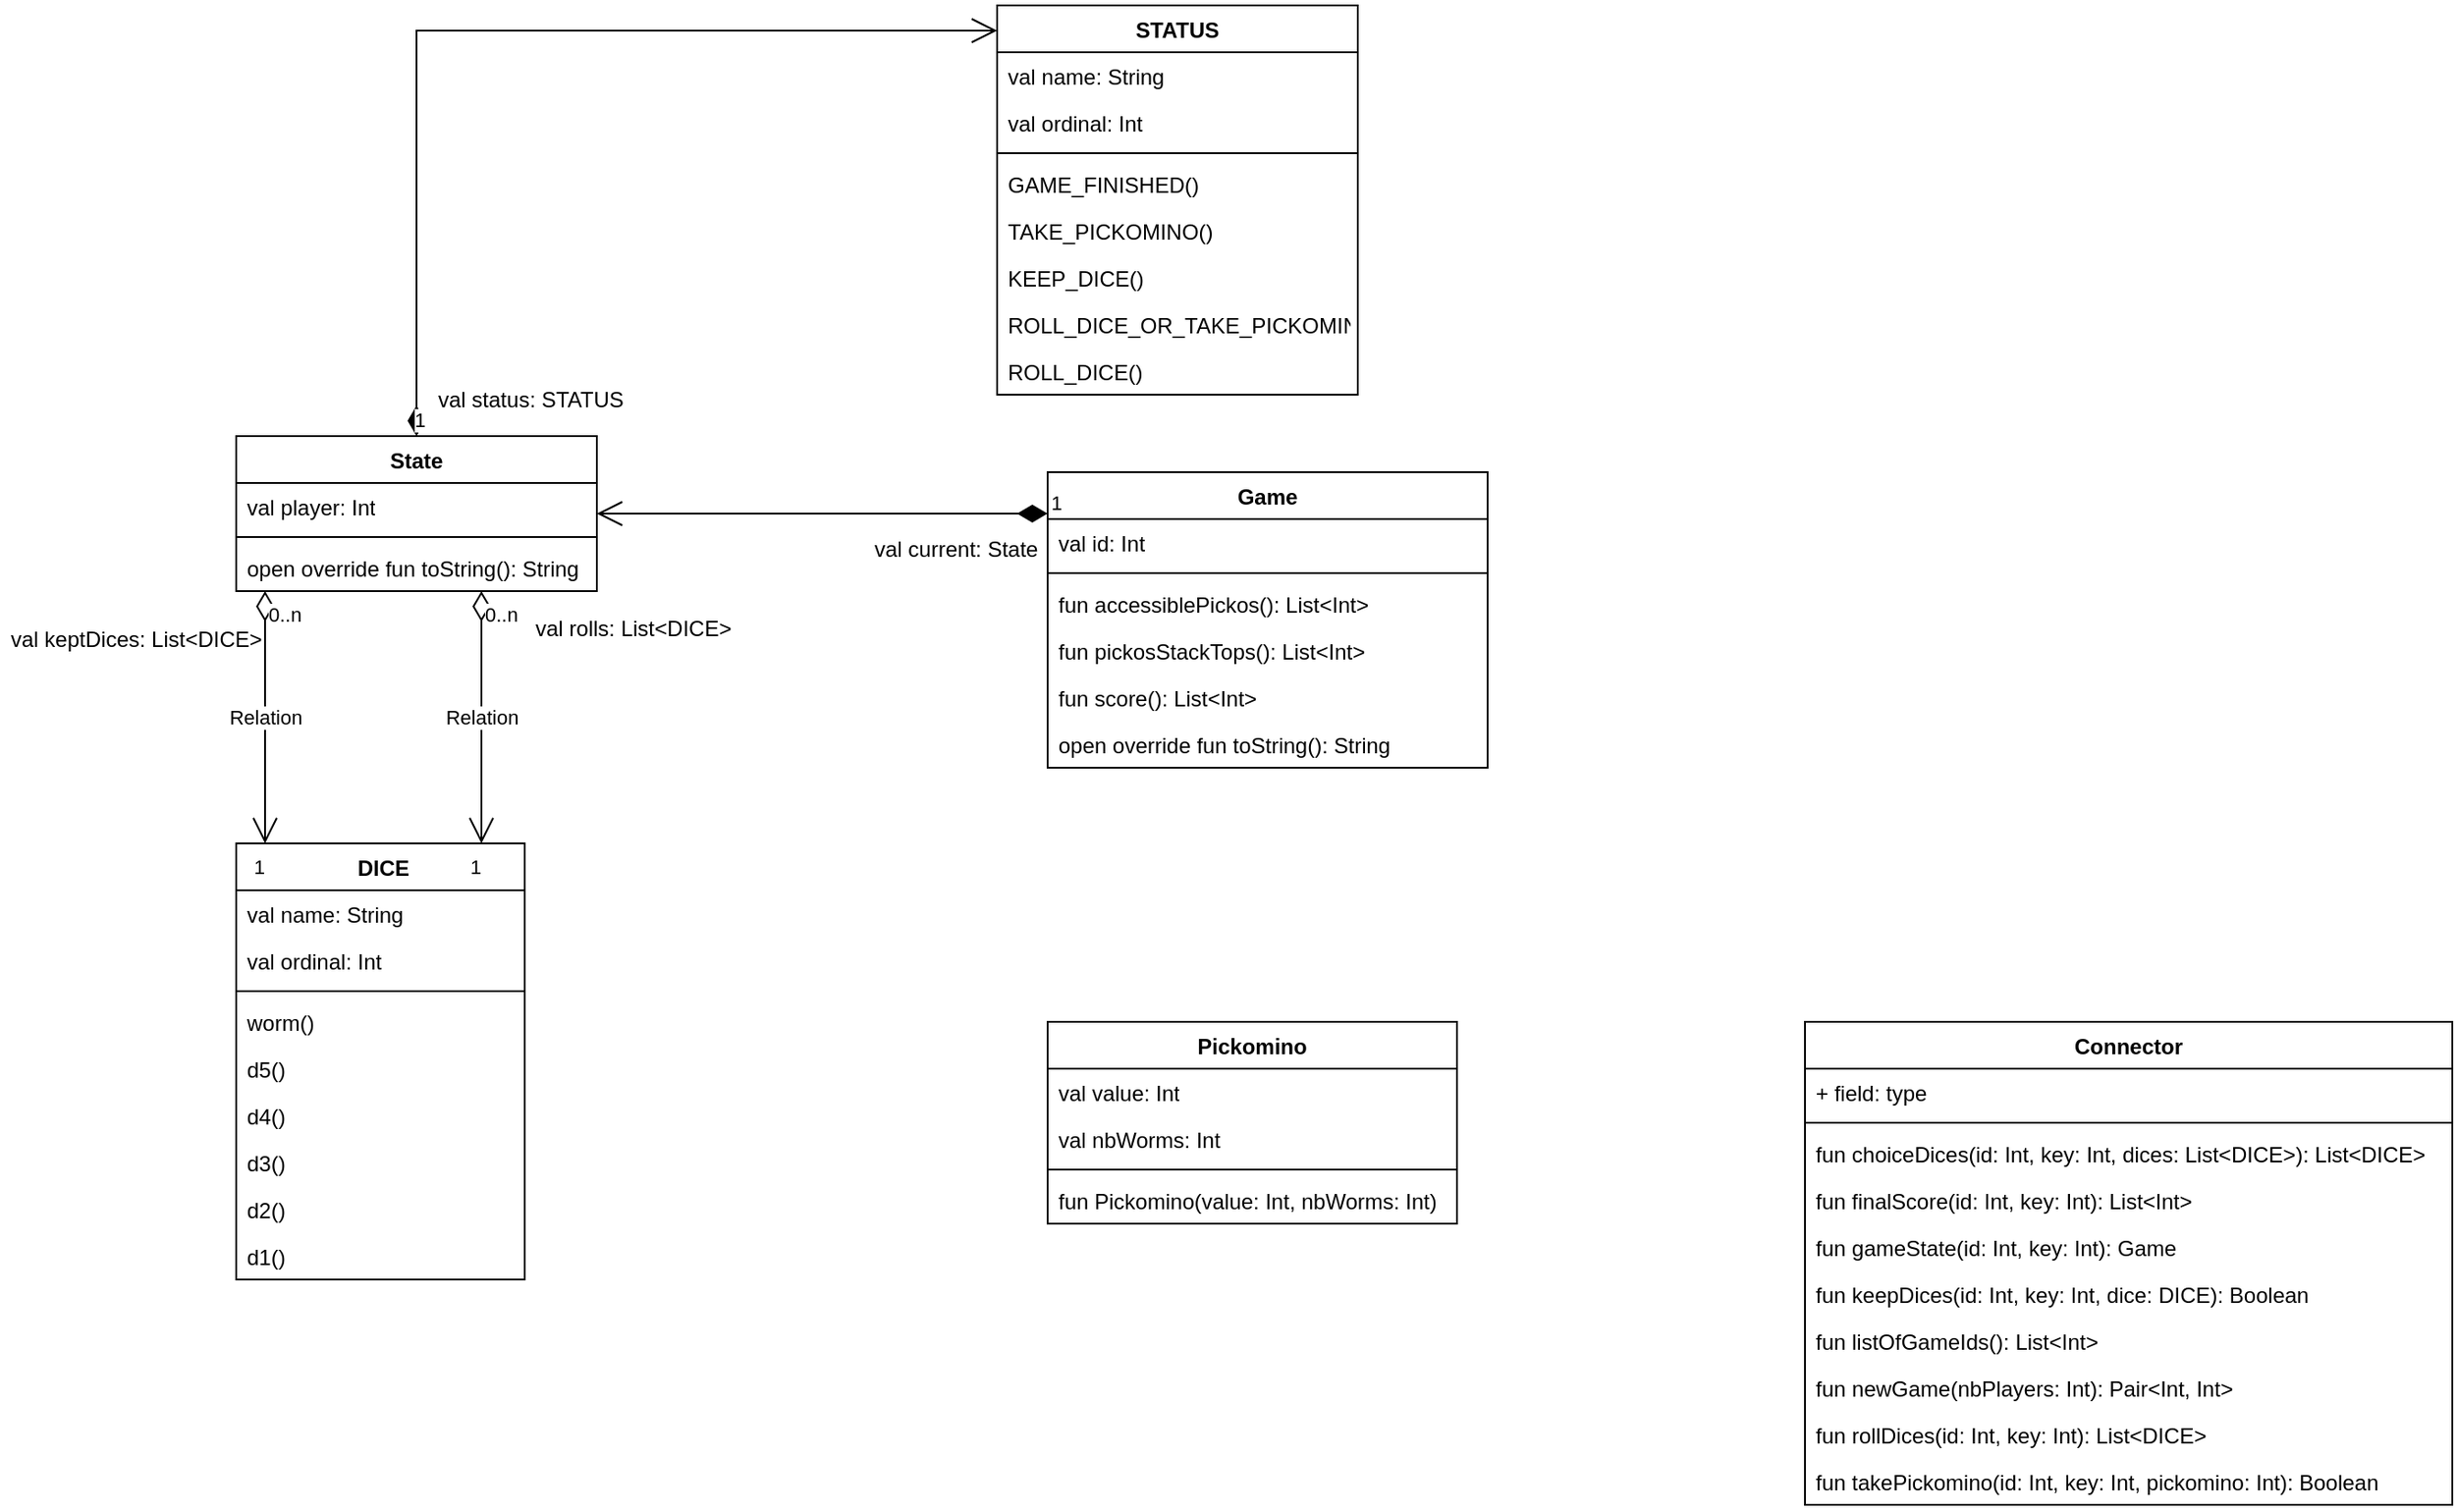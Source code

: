 <mxfile version="21.2.8" type="device">
  <diagram name="Page-1" id="RZT6y81iK2znv2RWIz-j">
    <mxGraphModel dx="1313" dy="776" grid="0" gridSize="10" guides="1" tooltips="1" connect="1" arrows="1" fold="1" page="1" pageScale="1" pageWidth="827" pageHeight="1169" math="0" shadow="0">
      <root>
        <mxCell id="0" />
        <mxCell id="1" parent="0" />
        <mxCell id="cSXNjDyf7hBkQ2mtIfp5-1" value="Game" style="swimlane;fontStyle=1;align=center;verticalAlign=top;childLayout=stackLayout;horizontal=1;startSize=26;horizontalStack=0;resizeParent=1;resizeParentMax=0;resizeLast=0;collapsible=1;marginBottom=0;whiteSpace=wrap;html=1;" vertex="1" parent="1">
          <mxGeometry x="768" y="386" width="244" height="164" as="geometry" />
        </mxCell>
        <mxCell id="cSXNjDyf7hBkQ2mtIfp5-2" value="val id: Int" style="text;strokeColor=none;fillColor=none;align=left;verticalAlign=top;spacingLeft=4;spacingRight=4;overflow=hidden;rotatable=0;points=[[0,0.5],[1,0.5]];portConstraint=eastwest;whiteSpace=wrap;html=1;" vertex="1" parent="cSXNjDyf7hBkQ2mtIfp5-1">
          <mxGeometry y="26" width="244" height="26" as="geometry" />
        </mxCell>
        <mxCell id="cSXNjDyf7hBkQ2mtIfp5-3" value="" style="line;strokeWidth=1;fillColor=none;align=left;verticalAlign=middle;spacingTop=-1;spacingLeft=3;spacingRight=3;rotatable=0;labelPosition=right;points=[];portConstraint=eastwest;strokeColor=inherit;" vertex="1" parent="cSXNjDyf7hBkQ2mtIfp5-1">
          <mxGeometry y="52" width="244" height="8" as="geometry" />
        </mxCell>
        <mxCell id="cSXNjDyf7hBkQ2mtIfp5-45" value="fun accessiblePickos(): List&amp;lt;Int&amp;gt;" style="text;strokeColor=none;fillColor=none;align=left;verticalAlign=top;spacingLeft=4;spacingRight=4;overflow=hidden;rotatable=0;points=[[0,0.5],[1,0.5]];portConstraint=eastwest;whiteSpace=wrap;html=1;" vertex="1" parent="cSXNjDyf7hBkQ2mtIfp5-1">
          <mxGeometry y="60" width="244" height="26" as="geometry" />
        </mxCell>
        <mxCell id="cSXNjDyf7hBkQ2mtIfp5-46" value="fun pickosStackTops(): List&amp;lt;Int&amp;gt;" style="text;strokeColor=none;fillColor=none;align=left;verticalAlign=top;spacingLeft=4;spacingRight=4;overflow=hidden;rotatable=0;points=[[0,0.5],[1,0.5]];portConstraint=eastwest;whiteSpace=wrap;html=1;" vertex="1" parent="cSXNjDyf7hBkQ2mtIfp5-1">
          <mxGeometry y="86" width="244" height="26" as="geometry" />
        </mxCell>
        <mxCell id="cSXNjDyf7hBkQ2mtIfp5-47" value="fun score(): List&amp;lt;Int&amp;gt;" style="text;strokeColor=none;fillColor=none;align=left;verticalAlign=top;spacingLeft=4;spacingRight=4;overflow=hidden;rotatable=0;points=[[0,0.5],[1,0.5]];portConstraint=eastwest;whiteSpace=wrap;html=1;" vertex="1" parent="cSXNjDyf7hBkQ2mtIfp5-1">
          <mxGeometry y="112" width="244" height="26" as="geometry" />
        </mxCell>
        <mxCell id="cSXNjDyf7hBkQ2mtIfp5-48" value="open override fun toString(): String" style="text;strokeColor=none;fillColor=none;align=left;verticalAlign=top;spacingLeft=4;spacingRight=4;overflow=hidden;rotatable=0;points=[[0,0.5],[1,0.5]];portConstraint=eastwest;whiteSpace=wrap;html=1;" vertex="1" parent="cSXNjDyf7hBkQ2mtIfp5-1">
          <mxGeometry y="138" width="244" height="26" as="geometry" />
        </mxCell>
        <mxCell id="cSXNjDyf7hBkQ2mtIfp5-5" value="Connector" style="swimlane;fontStyle=1;align=center;verticalAlign=top;childLayout=stackLayout;horizontal=1;startSize=26;horizontalStack=0;resizeParent=1;resizeParentMax=0;resizeLast=0;collapsible=1;marginBottom=0;whiteSpace=wrap;html=1;" vertex="1" parent="1">
          <mxGeometry x="1188" y="691" width="359" height="268" as="geometry" />
        </mxCell>
        <mxCell id="cSXNjDyf7hBkQ2mtIfp5-6" value="+ field: type" style="text;strokeColor=none;fillColor=none;align=left;verticalAlign=top;spacingLeft=4;spacingRight=4;overflow=hidden;rotatable=0;points=[[0,0.5],[1,0.5]];portConstraint=eastwest;whiteSpace=wrap;html=1;" vertex="1" parent="cSXNjDyf7hBkQ2mtIfp5-5">
          <mxGeometry y="26" width="359" height="26" as="geometry" />
        </mxCell>
        <mxCell id="cSXNjDyf7hBkQ2mtIfp5-7" value="" style="line;strokeWidth=1;fillColor=none;align=left;verticalAlign=middle;spacingTop=-1;spacingLeft=3;spacingRight=3;rotatable=0;labelPosition=right;points=[];portConstraint=eastwest;strokeColor=inherit;" vertex="1" parent="cSXNjDyf7hBkQ2mtIfp5-5">
          <mxGeometry y="52" width="359" height="8" as="geometry" />
        </mxCell>
        <mxCell id="cSXNjDyf7hBkQ2mtIfp5-8" value="fun choiceDices(id: Int, key: Int, dices: List&amp;lt;DICE&amp;gt;): List&amp;lt;DICE&amp;gt;" style="text;strokeColor=none;fillColor=none;align=left;verticalAlign=top;spacingLeft=4;spacingRight=4;overflow=hidden;rotatable=0;points=[[0,0.5],[1,0.5]];portConstraint=eastwest;whiteSpace=wrap;html=1;" vertex="1" parent="cSXNjDyf7hBkQ2mtIfp5-5">
          <mxGeometry y="60" width="359" height="26" as="geometry" />
        </mxCell>
        <mxCell id="cSXNjDyf7hBkQ2mtIfp5-27" value="fun finalScore(id: Int, key: Int): List&amp;lt;Int&amp;gt;" style="text;strokeColor=none;fillColor=none;align=left;verticalAlign=top;spacingLeft=4;spacingRight=4;overflow=hidden;rotatable=0;points=[[0,0.5],[1,0.5]];portConstraint=eastwest;whiteSpace=wrap;html=1;" vertex="1" parent="cSXNjDyf7hBkQ2mtIfp5-5">
          <mxGeometry y="86" width="359" height="26" as="geometry" />
        </mxCell>
        <mxCell id="cSXNjDyf7hBkQ2mtIfp5-29" value="fun gameState(id: Int, key: Int): Game" style="text;strokeColor=none;fillColor=none;align=left;verticalAlign=top;spacingLeft=4;spacingRight=4;overflow=hidden;rotatable=0;points=[[0,0.5],[1,0.5]];portConstraint=eastwest;whiteSpace=wrap;html=1;" vertex="1" parent="cSXNjDyf7hBkQ2mtIfp5-5">
          <mxGeometry y="112" width="359" height="26" as="geometry" />
        </mxCell>
        <mxCell id="cSXNjDyf7hBkQ2mtIfp5-30" value="fun keepDices(id: Int, key: Int, dice: DICE): Boolean" style="text;strokeColor=none;fillColor=none;align=left;verticalAlign=top;spacingLeft=4;spacingRight=4;overflow=hidden;rotatable=0;points=[[0,0.5],[1,0.5]];portConstraint=eastwest;whiteSpace=wrap;html=1;" vertex="1" parent="cSXNjDyf7hBkQ2mtIfp5-5">
          <mxGeometry y="138" width="359" height="26" as="geometry" />
        </mxCell>
        <mxCell id="cSXNjDyf7hBkQ2mtIfp5-31" value="&lt;div&gt;fun listOfGameIds(): List&amp;lt;Int&amp;gt;&lt;/div&gt;" style="text;strokeColor=none;fillColor=none;align=left;verticalAlign=top;spacingLeft=4;spacingRight=4;overflow=hidden;rotatable=0;points=[[0,0.5],[1,0.5]];portConstraint=eastwest;whiteSpace=wrap;html=1;" vertex="1" parent="cSXNjDyf7hBkQ2mtIfp5-5">
          <mxGeometry y="164" width="359" height="26" as="geometry" />
        </mxCell>
        <mxCell id="cSXNjDyf7hBkQ2mtIfp5-28" value="fun newGame(nbPlayers: Int): Pair&amp;lt;Int, Int&amp;gt;" style="text;strokeColor=none;fillColor=none;align=left;verticalAlign=top;spacingLeft=4;spacingRight=4;overflow=hidden;rotatable=0;points=[[0,0.5],[1,0.5]];portConstraint=eastwest;whiteSpace=wrap;html=1;" vertex="1" parent="cSXNjDyf7hBkQ2mtIfp5-5">
          <mxGeometry y="190" width="359" height="26" as="geometry" />
        </mxCell>
        <mxCell id="cSXNjDyf7hBkQ2mtIfp5-26" value="fun rollDices(id: Int, key: Int): List&amp;lt;DICE&amp;gt;" style="text;strokeColor=none;fillColor=none;align=left;verticalAlign=top;spacingLeft=4;spacingRight=4;overflow=hidden;rotatable=0;points=[[0,0.5],[1,0.5]];portConstraint=eastwest;whiteSpace=wrap;html=1;" vertex="1" parent="cSXNjDyf7hBkQ2mtIfp5-5">
          <mxGeometry y="216" width="359" height="26" as="geometry" />
        </mxCell>
        <mxCell id="cSXNjDyf7hBkQ2mtIfp5-35" value="fun takePickomino(id: Int, key: Int, pickomino: Int): Boolean" style="text;strokeColor=none;fillColor=none;align=left;verticalAlign=top;spacingLeft=4;spacingRight=4;overflow=hidden;rotatable=0;points=[[0,0.5],[1,0.5]];portConstraint=eastwest;whiteSpace=wrap;html=1;" vertex="1" parent="cSXNjDyf7hBkQ2mtIfp5-5">
          <mxGeometry y="242" width="359" height="26" as="geometry" />
        </mxCell>
        <mxCell id="cSXNjDyf7hBkQ2mtIfp5-13" value="State" style="swimlane;fontStyle=1;align=center;verticalAlign=top;childLayout=stackLayout;horizontal=1;startSize=26;horizontalStack=0;resizeParent=1;resizeParentMax=0;resizeLast=0;collapsible=1;marginBottom=0;whiteSpace=wrap;html=1;" vertex="1" parent="1">
          <mxGeometry x="318" y="366" width="200" height="86" as="geometry" />
        </mxCell>
        <mxCell id="cSXNjDyf7hBkQ2mtIfp5-53" value="val player: Int" style="text;strokeColor=none;fillColor=none;align=left;verticalAlign=top;spacingLeft=4;spacingRight=4;overflow=hidden;rotatable=0;points=[[0,0.5],[1,0.5]];portConstraint=eastwest;whiteSpace=wrap;html=1;" vertex="1" parent="cSXNjDyf7hBkQ2mtIfp5-13">
          <mxGeometry y="26" width="200" height="26" as="geometry" />
        </mxCell>
        <mxCell id="cSXNjDyf7hBkQ2mtIfp5-15" value="" style="line;strokeWidth=1;fillColor=none;align=left;verticalAlign=middle;spacingTop=-1;spacingLeft=3;spacingRight=3;rotatable=0;labelPosition=right;points=[];portConstraint=eastwest;strokeColor=inherit;" vertex="1" parent="cSXNjDyf7hBkQ2mtIfp5-13">
          <mxGeometry y="52" width="200" height="8" as="geometry" />
        </mxCell>
        <mxCell id="cSXNjDyf7hBkQ2mtIfp5-16" value="open override fun toString(): String" style="text;strokeColor=none;fillColor=none;align=left;verticalAlign=top;spacingLeft=4;spacingRight=4;overflow=hidden;rotatable=0;points=[[0,0.5],[1,0.5]];portConstraint=eastwest;whiteSpace=wrap;html=1;" vertex="1" parent="cSXNjDyf7hBkQ2mtIfp5-13">
          <mxGeometry y="60" width="200" height="26" as="geometry" />
        </mxCell>
        <mxCell id="cSXNjDyf7hBkQ2mtIfp5-18" value="Pickomino" style="swimlane;fontStyle=1;align=center;verticalAlign=top;childLayout=stackLayout;horizontal=1;startSize=26;horizontalStack=0;resizeParent=1;resizeParentMax=0;resizeLast=0;collapsible=1;marginBottom=0;whiteSpace=wrap;html=1;" vertex="1" parent="1">
          <mxGeometry x="768" y="691" width="227" height="112" as="geometry" />
        </mxCell>
        <mxCell id="cSXNjDyf7hBkQ2mtIfp5-49" value="val value: Int" style="text;strokeColor=none;fillColor=none;align=left;verticalAlign=top;spacingLeft=4;spacingRight=4;overflow=hidden;rotatable=0;points=[[0,0.5],[1,0.5]];portConstraint=eastwest;whiteSpace=wrap;html=1;" vertex="1" parent="cSXNjDyf7hBkQ2mtIfp5-18">
          <mxGeometry y="26" width="227" height="26" as="geometry" />
        </mxCell>
        <mxCell id="cSXNjDyf7hBkQ2mtIfp5-19" value="val nbWorms: Int" style="text;strokeColor=none;fillColor=none;align=left;verticalAlign=top;spacingLeft=4;spacingRight=4;overflow=hidden;rotatable=0;points=[[0,0.5],[1,0.5]];portConstraint=eastwest;whiteSpace=wrap;html=1;" vertex="1" parent="cSXNjDyf7hBkQ2mtIfp5-18">
          <mxGeometry y="52" width="227" height="26" as="geometry" />
        </mxCell>
        <mxCell id="cSXNjDyf7hBkQ2mtIfp5-20" value="" style="line;strokeWidth=1;fillColor=none;align=left;verticalAlign=middle;spacingTop=-1;spacingLeft=3;spacingRight=3;rotatable=0;labelPosition=right;points=[];portConstraint=eastwest;strokeColor=inherit;" vertex="1" parent="cSXNjDyf7hBkQ2mtIfp5-18">
          <mxGeometry y="78" width="227" height="8" as="geometry" />
        </mxCell>
        <mxCell id="cSXNjDyf7hBkQ2mtIfp5-21" value="fun Pickomino(value: Int, nbWorms: Int)" style="text;strokeColor=none;fillColor=none;align=left;verticalAlign=top;spacingLeft=4;spacingRight=4;overflow=hidden;rotatable=0;points=[[0,0.5],[1,0.5]];portConstraint=eastwest;whiteSpace=wrap;html=1;" vertex="1" parent="cSXNjDyf7hBkQ2mtIfp5-18">
          <mxGeometry y="86" width="227" height="26" as="geometry" />
        </mxCell>
        <mxCell id="cSXNjDyf7hBkQ2mtIfp5-22" value="&amp;nbsp;DICE" style="swimlane;fontStyle=1;align=center;verticalAlign=top;childLayout=stackLayout;horizontal=1;startSize=26;horizontalStack=0;resizeParent=1;resizeParentMax=0;resizeLast=0;collapsible=1;marginBottom=0;whiteSpace=wrap;html=1;" vertex="1" parent="1">
          <mxGeometry x="318" y="592" width="160" height="242" as="geometry" />
        </mxCell>
        <mxCell id="cSXNjDyf7hBkQ2mtIfp5-42" value="val name: String" style="text;strokeColor=none;fillColor=none;align=left;verticalAlign=top;spacingLeft=4;spacingRight=4;overflow=hidden;rotatable=0;points=[[0,0.5],[1,0.5]];portConstraint=eastwest;whiteSpace=wrap;html=1;" vertex="1" parent="cSXNjDyf7hBkQ2mtIfp5-22">
          <mxGeometry y="26" width="160" height="26" as="geometry" />
        </mxCell>
        <mxCell id="cSXNjDyf7hBkQ2mtIfp5-23" value="val ordinal: Int" style="text;strokeColor=none;fillColor=none;align=left;verticalAlign=top;spacingLeft=4;spacingRight=4;overflow=hidden;rotatable=0;points=[[0,0.5],[1,0.5]];portConstraint=eastwest;whiteSpace=wrap;html=1;" vertex="1" parent="cSXNjDyf7hBkQ2mtIfp5-22">
          <mxGeometry y="52" width="160" height="26" as="geometry" />
        </mxCell>
        <mxCell id="cSXNjDyf7hBkQ2mtIfp5-24" value="" style="line;strokeWidth=1;fillColor=none;align=left;verticalAlign=middle;spacingTop=-1;spacingLeft=3;spacingRight=3;rotatable=0;labelPosition=right;points=[];portConstraint=eastwest;strokeColor=inherit;" vertex="1" parent="cSXNjDyf7hBkQ2mtIfp5-22">
          <mxGeometry y="78" width="160" height="8" as="geometry" />
        </mxCell>
        <mxCell id="cSXNjDyf7hBkQ2mtIfp5-36" value="&lt;div&gt;worm()&lt;/div&gt;&lt;div&gt;&lt;br&gt;&lt;/div&gt;" style="text;strokeColor=none;fillColor=none;align=left;verticalAlign=top;spacingLeft=4;spacingRight=4;overflow=hidden;rotatable=0;points=[[0,0.5],[1,0.5]];portConstraint=eastwest;whiteSpace=wrap;html=1;" vertex="1" parent="cSXNjDyf7hBkQ2mtIfp5-22">
          <mxGeometry y="86" width="160" height="26" as="geometry" />
        </mxCell>
        <mxCell id="cSXNjDyf7hBkQ2mtIfp5-39" value="&lt;div&gt;d5()&lt;/div&gt;&lt;div&gt;&lt;br&gt;&lt;/div&gt;" style="text;strokeColor=none;fillColor=none;align=left;verticalAlign=top;spacingLeft=4;spacingRight=4;overflow=hidden;rotatable=0;points=[[0,0.5],[1,0.5]];portConstraint=eastwest;whiteSpace=wrap;html=1;" vertex="1" parent="cSXNjDyf7hBkQ2mtIfp5-22">
          <mxGeometry y="112" width="160" height="26" as="geometry" />
        </mxCell>
        <mxCell id="cSXNjDyf7hBkQ2mtIfp5-38" value="&lt;div&gt;d4()&lt;/div&gt;&lt;div&gt;&lt;br&gt;&lt;/div&gt;" style="text;strokeColor=none;fillColor=none;align=left;verticalAlign=top;spacingLeft=4;spacingRight=4;overflow=hidden;rotatable=0;points=[[0,0.5],[1,0.5]];portConstraint=eastwest;whiteSpace=wrap;html=1;" vertex="1" parent="cSXNjDyf7hBkQ2mtIfp5-22">
          <mxGeometry y="138" width="160" height="26" as="geometry" />
        </mxCell>
        <mxCell id="cSXNjDyf7hBkQ2mtIfp5-41" value="&lt;div&gt;d3()&lt;/div&gt;&lt;div&gt;&lt;br&gt;&lt;/div&gt;" style="text;strokeColor=none;fillColor=none;align=left;verticalAlign=top;spacingLeft=4;spacingRight=4;overflow=hidden;rotatable=0;points=[[0,0.5],[1,0.5]];portConstraint=eastwest;whiteSpace=wrap;html=1;" vertex="1" parent="cSXNjDyf7hBkQ2mtIfp5-22">
          <mxGeometry y="164" width="160" height="26" as="geometry" />
        </mxCell>
        <mxCell id="cSXNjDyf7hBkQ2mtIfp5-40" value="&lt;div&gt;d2()&lt;/div&gt;&lt;div&gt;&lt;br&gt;&lt;/div&gt;" style="text;strokeColor=none;fillColor=none;align=left;verticalAlign=top;spacingLeft=4;spacingRight=4;overflow=hidden;rotatable=0;points=[[0,0.5],[1,0.5]];portConstraint=eastwest;whiteSpace=wrap;html=1;" vertex="1" parent="cSXNjDyf7hBkQ2mtIfp5-22">
          <mxGeometry y="190" width="160" height="26" as="geometry" />
        </mxCell>
        <mxCell id="cSXNjDyf7hBkQ2mtIfp5-37" value="&lt;div&gt;d1()&lt;/div&gt;&lt;div&gt;&lt;br&gt;&lt;/div&gt;" style="text;strokeColor=none;fillColor=none;align=left;verticalAlign=top;spacingLeft=4;spacingRight=4;overflow=hidden;rotatable=0;points=[[0,0.5],[1,0.5]];portConstraint=eastwest;whiteSpace=wrap;html=1;" vertex="1" parent="cSXNjDyf7hBkQ2mtIfp5-22">
          <mxGeometry y="216" width="160" height="26" as="geometry" />
        </mxCell>
        <mxCell id="cSXNjDyf7hBkQ2mtIfp5-54" value="STATUS" style="swimlane;fontStyle=1;align=center;verticalAlign=top;childLayout=stackLayout;horizontal=1;startSize=26;horizontalStack=0;resizeParent=1;resizeParentMax=0;resizeLast=0;collapsible=1;marginBottom=0;whiteSpace=wrap;html=1;" vertex="1" parent="1">
          <mxGeometry x="740" y="127" width="200" height="216" as="geometry" />
        </mxCell>
        <mxCell id="cSXNjDyf7hBkQ2mtIfp5-55" value="val name: String" style="text;strokeColor=none;fillColor=none;align=left;verticalAlign=top;spacingLeft=4;spacingRight=4;overflow=hidden;rotatable=0;points=[[0,0.5],[1,0.5]];portConstraint=eastwest;whiteSpace=wrap;html=1;" vertex="1" parent="cSXNjDyf7hBkQ2mtIfp5-54">
          <mxGeometry y="26" width="200" height="26" as="geometry" />
        </mxCell>
        <mxCell id="cSXNjDyf7hBkQ2mtIfp5-56" value="val ordinal: Int" style="text;strokeColor=none;fillColor=none;align=left;verticalAlign=top;spacingLeft=4;spacingRight=4;overflow=hidden;rotatable=0;points=[[0,0.5],[1,0.5]];portConstraint=eastwest;whiteSpace=wrap;html=1;" vertex="1" parent="cSXNjDyf7hBkQ2mtIfp5-54">
          <mxGeometry y="52" width="200" height="26" as="geometry" />
        </mxCell>
        <mxCell id="cSXNjDyf7hBkQ2mtIfp5-59" value="" style="line;strokeWidth=1;fillColor=none;align=left;verticalAlign=middle;spacingTop=-1;spacingLeft=3;spacingRight=3;rotatable=0;labelPosition=right;points=[];portConstraint=eastwest;strokeColor=inherit;" vertex="1" parent="cSXNjDyf7hBkQ2mtIfp5-54">
          <mxGeometry y="78" width="200" height="8" as="geometry" />
        </mxCell>
        <mxCell id="cSXNjDyf7hBkQ2mtIfp5-61" value="&lt;div&gt;GAME_FINISHED()&lt;/div&gt;&lt;div&gt;&lt;br&gt;&lt;/div&gt;" style="text;strokeColor=none;fillColor=none;align=left;verticalAlign=top;spacingLeft=4;spacingRight=4;overflow=hidden;rotatable=0;points=[[0,0.5],[1,0.5]];portConstraint=eastwest;whiteSpace=wrap;html=1;" vertex="1" parent="cSXNjDyf7hBkQ2mtIfp5-54">
          <mxGeometry y="86" width="200" height="26" as="geometry" />
        </mxCell>
        <mxCell id="cSXNjDyf7hBkQ2mtIfp5-62" value="&lt;div&gt;TAKE_PICKOMINO()&lt;/div&gt;&lt;div&gt;&lt;br&gt;&lt;/div&gt;" style="text;strokeColor=none;fillColor=none;align=left;verticalAlign=top;spacingLeft=4;spacingRight=4;overflow=hidden;rotatable=0;points=[[0,0.5],[1,0.5]];portConstraint=eastwest;whiteSpace=wrap;html=1;" vertex="1" parent="cSXNjDyf7hBkQ2mtIfp5-54">
          <mxGeometry y="112" width="200" height="26" as="geometry" />
        </mxCell>
        <mxCell id="cSXNjDyf7hBkQ2mtIfp5-63" value="&lt;div&gt;KEEP_DICE()&lt;/div&gt;&lt;div&gt;&lt;br&gt;&lt;/div&gt;" style="text;strokeColor=none;fillColor=none;align=left;verticalAlign=top;spacingLeft=4;spacingRight=4;overflow=hidden;rotatable=0;points=[[0,0.5],[1,0.5]];portConstraint=eastwest;whiteSpace=wrap;html=1;" vertex="1" parent="cSXNjDyf7hBkQ2mtIfp5-54">
          <mxGeometry y="138" width="200" height="26" as="geometry" />
        </mxCell>
        <mxCell id="cSXNjDyf7hBkQ2mtIfp5-64" value="&lt;div&gt;&lt;div&gt;ROLL_DICE_OR_TAKE_PICKOMINO()&lt;/div&gt;&lt;/div&gt;&lt;div&gt;&lt;br&gt;&lt;/div&gt;" style="text;strokeColor=none;fillColor=none;align=left;verticalAlign=top;spacingLeft=4;spacingRight=4;overflow=hidden;rotatable=0;points=[[0,0.5],[1,0.5]];portConstraint=eastwest;whiteSpace=wrap;html=1;" vertex="1" parent="cSXNjDyf7hBkQ2mtIfp5-54">
          <mxGeometry y="164" width="200" height="26" as="geometry" />
        </mxCell>
        <mxCell id="cSXNjDyf7hBkQ2mtIfp5-60" value="&lt;div&gt;&lt;div&gt;ROLL_DICE()&lt;/div&gt;&lt;/div&gt;&lt;div&gt;&lt;br&gt;&lt;/div&gt;" style="text;strokeColor=none;fillColor=none;align=left;verticalAlign=top;spacingLeft=4;spacingRight=4;overflow=hidden;rotatable=0;points=[[0,0.5],[1,0.5]];portConstraint=eastwest;whiteSpace=wrap;html=1;" vertex="1" parent="cSXNjDyf7hBkQ2mtIfp5-54">
          <mxGeometry y="190" width="200" height="26" as="geometry" />
        </mxCell>
        <mxCell id="cSXNjDyf7hBkQ2mtIfp5-51" value="val keptDices: List&amp;lt;DICE&amp;gt;" style="text;strokeColor=none;fillColor=none;align=left;verticalAlign=top;spacingLeft=4;spacingRight=4;overflow=hidden;rotatable=0;points=[[0,0.5],[1,0.5]];portConstraint=eastwest;whiteSpace=wrap;html=1;" vertex="1" parent="1">
          <mxGeometry x="187" y="465" width="200" height="26" as="geometry" />
        </mxCell>
        <mxCell id="cSXNjDyf7hBkQ2mtIfp5-52" value="val rolls: List&amp;lt;DICE&amp;gt;" style="text;strokeColor=none;fillColor=none;align=left;verticalAlign=top;spacingLeft=4;spacingRight=4;overflow=hidden;rotatable=0;points=[[0,0.5],[1,0.5]];portConstraint=eastwest;whiteSpace=wrap;html=1;" vertex="1" parent="1">
          <mxGeometry x="478" y="459" width="200" height="26" as="geometry" />
        </mxCell>
        <mxCell id="cSXNjDyf7hBkQ2mtIfp5-50" value="val status: STATUS" style="text;strokeColor=none;fillColor=none;align=left;verticalAlign=top;spacingLeft=4;spacingRight=4;overflow=hidden;rotatable=0;points=[[0,0.5],[1,0.5]];portConstraint=eastwest;whiteSpace=wrap;html=1;" vertex="1" parent="1">
          <mxGeometry x="424" y="332" width="200" height="26" as="geometry" />
        </mxCell>
        <mxCell id="cSXNjDyf7hBkQ2mtIfp5-65" value="1" style="endArrow=open;html=1;endSize=12;startArrow=diamondThin;startSize=14;startFill=1;edgeStyle=orthogonalEdgeStyle;align=left;verticalAlign=bottom;rounded=0;" edge="1" parent="1" source="cSXNjDyf7hBkQ2mtIfp5-13" target="cSXNjDyf7hBkQ2mtIfp5-54">
          <mxGeometry x="-1" y="3" relative="1" as="geometry">
            <mxPoint x="839" y="314" as="sourcePoint" />
            <mxPoint x="999" y="314" as="targetPoint" />
            <Array as="points">
              <mxPoint x="418" y="141" />
            </Array>
          </mxGeometry>
        </mxCell>
        <mxCell id="cSXNjDyf7hBkQ2mtIfp5-66" value="Relation" style="endArrow=open;html=1;endSize=12;startArrow=diamondThin;startSize=14;startFill=0;edgeStyle=orthogonalEdgeStyle;rounded=0;" edge="1" parent="1" source="cSXNjDyf7hBkQ2mtIfp5-13" target="cSXNjDyf7hBkQ2mtIfp5-22">
          <mxGeometry relative="1" as="geometry">
            <mxPoint x="839" y="573" as="sourcePoint" />
            <mxPoint x="999" y="573" as="targetPoint" />
            <Array as="points">
              <mxPoint x="334" y="560" />
              <mxPoint x="334" y="560" />
            </Array>
          </mxGeometry>
        </mxCell>
        <mxCell id="cSXNjDyf7hBkQ2mtIfp5-67" value="0..n" style="edgeLabel;resizable=0;html=1;align=left;verticalAlign=top;" connectable="0" vertex="1" parent="cSXNjDyf7hBkQ2mtIfp5-66">
          <mxGeometry x="-1" relative="1" as="geometry" />
        </mxCell>
        <mxCell id="cSXNjDyf7hBkQ2mtIfp5-68" value="1" style="edgeLabel;resizable=0;html=1;align=right;verticalAlign=top;" connectable="0" vertex="1" parent="cSXNjDyf7hBkQ2mtIfp5-66">
          <mxGeometry x="1" relative="1" as="geometry" />
        </mxCell>
        <mxCell id="cSXNjDyf7hBkQ2mtIfp5-69" value="Relation" style="endArrow=open;html=1;endSize=12;startArrow=diamondThin;startSize=14;startFill=0;edgeStyle=orthogonalEdgeStyle;rounded=0;" edge="1" parent="1" source="cSXNjDyf7hBkQ2mtIfp5-13" target="cSXNjDyf7hBkQ2mtIfp5-22">
          <mxGeometry relative="1" as="geometry">
            <mxPoint x="344" y="462" as="sourcePoint" />
            <mxPoint x="344" y="602" as="targetPoint" />
            <Array as="points">
              <mxPoint x="454" y="488" />
              <mxPoint x="454" y="488" />
            </Array>
          </mxGeometry>
        </mxCell>
        <mxCell id="cSXNjDyf7hBkQ2mtIfp5-70" value="0..n" style="edgeLabel;resizable=0;html=1;align=left;verticalAlign=top;" connectable="0" vertex="1" parent="cSXNjDyf7hBkQ2mtIfp5-69">
          <mxGeometry x="-1" relative="1" as="geometry" />
        </mxCell>
        <mxCell id="cSXNjDyf7hBkQ2mtIfp5-71" value="1" style="edgeLabel;resizable=0;html=1;align=right;verticalAlign=top;" connectable="0" vertex="1" parent="cSXNjDyf7hBkQ2mtIfp5-69">
          <mxGeometry x="1" relative="1" as="geometry" />
        </mxCell>
        <mxCell id="cSXNjDyf7hBkQ2mtIfp5-43" value="val current: State" style="text;strokeColor=none;fillColor=none;align=left;verticalAlign=top;spacingLeft=4;spacingRight=4;overflow=hidden;rotatable=0;points=[[0,0.5],[1,0.5]];portConstraint=eastwest;whiteSpace=wrap;html=1;" vertex="1" parent="1">
          <mxGeometry x="666" y="415" width="244" height="26" as="geometry" />
        </mxCell>
        <mxCell id="cSXNjDyf7hBkQ2mtIfp5-73" value="1" style="endArrow=open;html=1;endSize=12;startArrow=diamondThin;startSize=14;startFill=1;edgeStyle=orthogonalEdgeStyle;align=left;verticalAlign=bottom;rounded=0;" edge="1" parent="1" source="cSXNjDyf7hBkQ2mtIfp5-1" target="cSXNjDyf7hBkQ2mtIfp5-13">
          <mxGeometry x="-1" y="3" relative="1" as="geometry">
            <mxPoint x="820" y="459" as="sourcePoint" />
            <mxPoint x="980" y="459" as="targetPoint" />
            <Array as="points">
              <mxPoint x="733" y="409" />
              <mxPoint x="733" y="409" />
            </Array>
          </mxGeometry>
        </mxCell>
      </root>
    </mxGraphModel>
  </diagram>
</mxfile>
